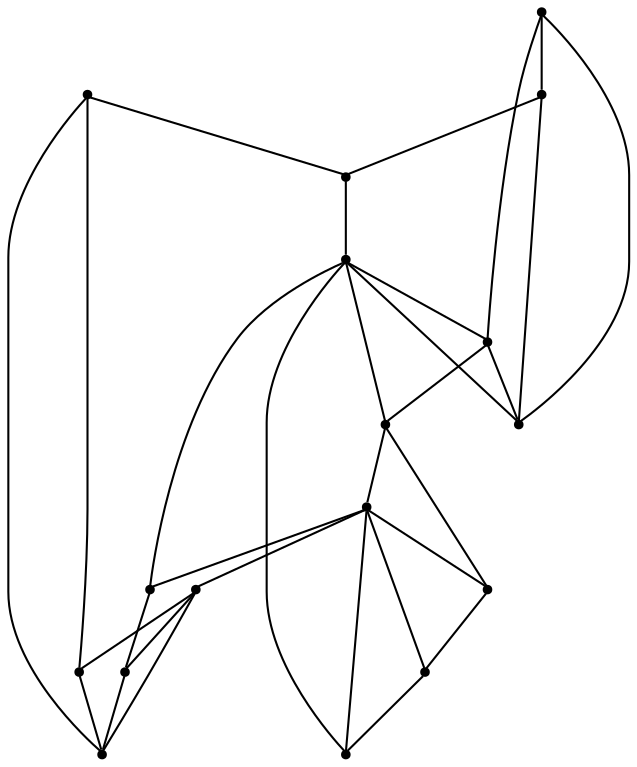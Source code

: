 graph {
  node [shape=point,comment="{\"directed\":false,\"doi\":\"10.4230/LIPIcs.GD.2024.19\",\"figure\":\"4 (2)\"}"]

  v0 [pos="1029.1459605975679,745.1993030046465"]
  v1 [pos="965.1324597288096,841.2027578138084"]
  v2 [pos="965.12826240577,649.195975356589"]
  v3 [pos="997.1371750974726,585.1936297634462"]
  v4 [pos="901.1106914055795,521.1914113314078"]
  v5 [pos="805.0842077136865,777.20053938177"]
  v6 [pos="901.1106914055795,649.195975356589"]
  v7 [pos="837.0931204053891,521.1914113314078"]
  v8 [pos="869.1019059054843,681.1970845726081"]
  v9 [pos="709.0578512134007,585.1936297634462"]
  v10 [pos="805.0842077136865,601.8317701490155"]
  v11 [pos="808.1809417756707,663.4464116844721"]
  v12 [pos="837.093120405389,681.1970845726081"]
  v13 [pos="677.0489385216982,777.20053938177"]
  v14 [pos="645.0401530216029,617.1947389794653"]
  v15 [pos="613.0313675215077,745.1993030046465"]
  v16 [pos="645.0401530216029,873.203994190932"]

  v0 -- v1 [id="-1",pos="1029.1459605975679,745.1993030046465 965.1324597288096,841.2027578138084 965.1324597288096,841.2027578138084 965.1324597288096,841.2027578138084"]
  v15 -- v16 [id="-2",pos="613.0313675215077,745.1993030046465 645.0401530216029,873.203994190932 645.0401530216029,873.203994190932 645.0401530216029,873.203994190932"]
  v15 -- v13 [id="-3",pos="613.0313675215077,745.1993030046465 677.0489385216982,777.20053938177 677.0489385216982,777.20053938177 677.0489385216982,777.20053938177"]
  v15 -- v14 [id="-4",pos="613.0313675215077,745.1993030046465 645.0401530216029,617.1947389794653 645.0401530216029,617.1947389794653 645.0401530216029,617.1947389794653"]
  v16 -- v13 [id="-5",pos="645.0401530216029,873.203994190932 677.0489385216982,777.20053938177 677.0489385216982,777.20053938177 677.0489385216982,777.20053938177"]
  v16 -- v1 [id="-7",pos="645.0401530216029,873.203994190932 965.1324597288096,841.2027578138084 965.1324597288096,841.2027578138084 965.1324597288096,841.2027578138084"]
  v14 -- v9 [id="-8",pos="645.0401530216029,617.1947389794653 709.0578512134007,585.1936297634462 709.0578512134007,585.1936297634462 709.0578512134007,585.1936297634462"]
  v14 -- v13 [id="-10",pos="645.0401530216029,617.1947389794653 677.0489385216982,777.20053938177 677.0489385216982,777.20053938177 677.0489385216982,777.20053938177"]
  v0 -- v2 [id="-11",pos="1029.1459605975679,745.1993030046465 965.12826240577,649.195975356589 965.12826240577,649.195975356589 965.12826240577,649.195975356589"]
  v9 -- v7 [id="-13",pos="709.0578512134007,585.1936297634462 837.0931204053891,521.1914113314078 837.0931204053891,521.1914113314078 837.0931204053891,521.1914113314078"]
  v9 -- v10 [id="-14",pos="709.0578512134007,585.1936297634462 805.0842077136865,601.8317701490155 805.0842077136865,601.8317701490155 805.0842077136865,601.8317701490155"]
  v5 -- v14 [id="-15",pos="805.0842077136865,777.20053938177 645.0401530216029,617.1947389794653 645.0401530216029,617.1947389794653 645.0401530216029,617.1947389794653"]
  v5 -- v9 [id="-16",pos="805.0842077136865,777.20053938177 709.0578512134007,585.1936297634462 709.0578512134007,585.1936297634462 709.0578512134007,585.1936297634462"]
  v5 -- v13 [id="-17",pos="805.0842077136865,777.20053938177 677.0489385216982,777.20053938177 677.0489385216982,777.20053938177 677.0489385216982,777.20053938177"]
  v5 -- v8 [id="-18",pos="805.0842077136865,777.20053938177 869.1019059054843,681.1970845726081 869.1019059054843,681.1970845726081 869.1019059054843,681.1970845726081"]
  v5 -- v12 [id="-19",pos="805.0842077136865,777.20053938177 837.093120405389,681.1970845726081 837.093120405389,681.1970845726081 837.093120405389,681.1970845726081"]
  v10 -- v11 [id="-20",pos="805.0842077136865,601.8317701490155 808.1809417756707,663.4464116844721 808.1809417756707,663.4464116844721 808.1809417756707,663.4464116844721"]
  v11 -- v12 [id="-21",pos="808.1809417756707,663.4464116844721 837.093120405389,681.1970845726081 837.093120405389,681.1970845726081 837.093120405389,681.1970845726081"]
  v7 -- v12 [id="-22",pos="837.0931204053891,521.1914113314078 837.093120405389,681.1970845726081 837.093120405389,681.1970845726081 837.093120405389,681.1970845726081"]
  v7 -- v11 [id="-23",pos="837.0931204053891,521.1914113314078 808.1809417756707,663.4464116844721 808.1809417756707,663.4464116844721 808.1809417756707,663.4464116844721"]
  v7 -- v8 [id="-24",pos="837.0931204053891,521.1914113314078 869.1019059054843,681.1970845726081 869.1019059054843,681.1970845726081 869.1019059054843,681.1970845726081"]
  v7 -- v10 [id="-25",pos="837.0931204053891,521.1914113314078 805.0842077136865,601.8317701490155 805.0842077136865,601.8317701490155 805.0842077136865,601.8317701490155"]
  v7 -- v4 [id="-26",pos="837.0931204053891,521.1914113314078 901.1106914055795,521.1914113314078 901.1106914055795,521.1914113314078 901.1106914055795,521.1914113314078"]
  v8 -- v6 [id="-28",pos="869.1019059054843,681.1970845726081 901.1106914055795,649.195975356589 901.1106914055795,649.195975356589 901.1106914055795,649.195975356589"]
  v6 -- v2 [id="-30",pos="901.1106914055795,649.195975356589 965.12826240577,649.195975356589 965.12826240577,649.195975356589 965.12826240577,649.195975356589"]
  v4 -- v2 [id="-31",pos="901.1106914055795,521.1914113314078 965.12826240577,649.195975356589 965.12826240577,649.195975356589 965.12826240577,649.195975356589"]
  v4 -- v3 [id="-32",pos="901.1106914055795,521.1914113314078 997.1371750974726,585.1936297634462 997.1371750974726,585.1936297634462 997.1371750974726,585.1936297634462"]
  v4 -- v6 [id="-33",pos="901.1106914055795,521.1914113314078 901.1106914055795,649.195975356589 901.1106914055795,649.195975356589 901.1106914055795,649.195975356589"]
  v1 -- v5 [id="-35",pos="965.1324597288096,841.2027578138084 805.0842077136865,777.20053938177 805.0842077136865,777.20053938177 805.0842077136865,777.20053938177"]
  v3 -- v2 [id="-36",pos="997.1371750974726,585.1936297634462 965.12826240577,649.195975356589 965.12826240577,649.195975356589 965.12826240577,649.195975356589"]
  v3 -- v0 [id="-37",pos="997.1371750974726,585.1936297634462 1029.1459605975679,745.1993030046465 1029.1459605975679,745.1993030046465 1029.1459605975679,745.1993030046465"]
}